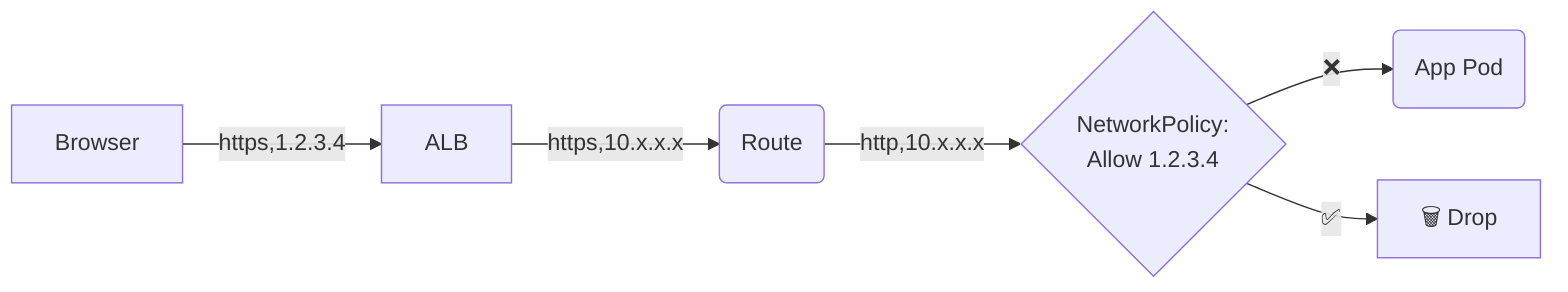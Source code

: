 flowchart LR
    A[Browser] -->|https,1.2.3.4| B[ALB]
    B --> |https,10.x.x.x|C(Route)
    C --> |http,10.x.x.x|P{NetworkPolicy: <br />Allow 1.2.3.4}
    P -->|❌|D(App Pod)
    P --> |✅|E[🗑️ Drop]